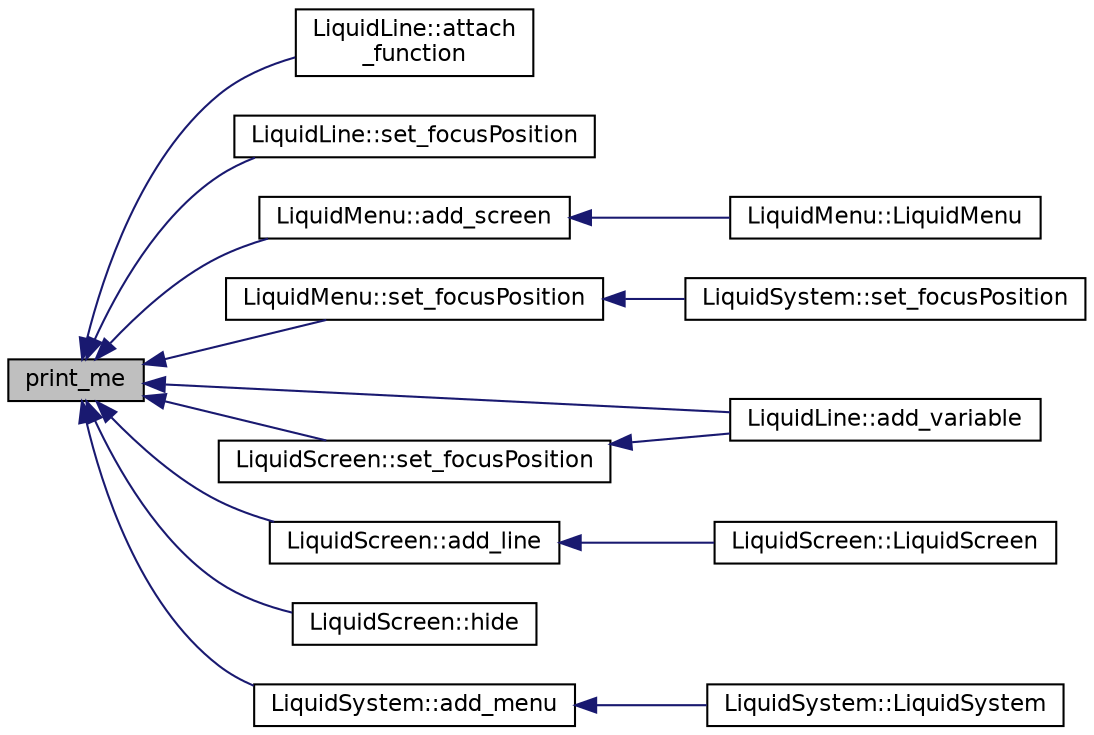 digraph "print_me"
{
  edge [fontname="Helvetica",fontsize="11",labelfontname="Helvetica",labelfontsize="11"];
  node [fontname="Helvetica",fontsize="11",shape=record];
  rankdir="LR";
  Node1 [label="print_me",height=0.2,width=0.4,color="black", fillcolor="grey75", style="filled", fontcolor="black"];
  Node1 -> Node2 [dir="back",color="midnightblue",fontsize="11",style="solid",fontname="Helvetica"];
  Node2 [label="LiquidLine::attach\l_function",height=0.2,width=0.4,color="black", fillcolor="white", style="filled",URL="$class_liquid_line.html#a0d517f28006aa523b8c8753199d0bdac",tooltip="Attaches a callback function to the line. "];
  Node1 -> Node3 [dir="back",color="midnightblue",fontsize="11",style="solid",fontname="Helvetica"];
  Node3 [label="LiquidLine::set_focusPosition",height=0.2,width=0.4,color="black", fillcolor="white", style="filled",URL="$class_liquid_line.html#a84f19c3724695929a6a6cc3ef6083865",tooltip="Configures the focus indicator position for the line. "];
  Node1 -> Node4 [dir="back",color="midnightblue",fontsize="11",style="solid",fontname="Helvetica"];
  Node4 [label="LiquidMenu::add_screen",height=0.2,width=0.4,color="black", fillcolor="white", style="filled",URL="$class_liquid_menu.html#a0f914fb4eb461b03d10fb3ce713512ec",tooltip="Adds a LiquidScreen object to the menu. "];
  Node4 -> Node5 [dir="back",color="midnightblue",fontsize="11",style="solid",fontname="Helvetica"];
  Node5 [label="LiquidMenu::LiquidMenu",height=0.2,width=0.4,color="black", fillcolor="white", style="filled",URL="$class_liquid_menu.html#af35805d052ef3f26fa722859f540b78e",tooltip="Constructor for 1 LiquidScreen object. "];
  Node1 -> Node6 [dir="back",color="midnightblue",fontsize="11",style="solid",fontname="Helvetica"];
  Node6 [label="LiquidMenu::set_focusPosition",height=0.2,width=0.4,color="black", fillcolor="white", style="filled",URL="$class_liquid_menu.html#acdce4caf01ad04fcbb8b7bbc91db98b2",tooltip="Sets the focus position for the whole menu at once. "];
  Node6 -> Node7 [dir="back",color="midnightblue",fontsize="11",style="solid",fontname="Helvetica"];
  Node7 [label="LiquidSystem::set_focusPosition",height=0.2,width=0.4,color="black", fillcolor="white", style="filled",URL="$class_liquid_system.html#af261a981d86b320ba57c392bd1b65432",tooltip="Sets the focus position for the whole menu at once. "];
  Node1 -> Node8 [dir="back",color="midnightblue",fontsize="11",style="solid",fontname="Helvetica"];
  Node8 [label="LiquidLine::add_variable",height=0.2,width=0.4,color="black", fillcolor="white", style="filled",URL="$class_liquid_line.html#a58fa9ef1d59c5cf852aa0e5d834f2365",tooltip="Adds a variable to the line. "];
  Node1 -> Node9 [dir="back",color="midnightblue",fontsize="11",style="solid",fontname="Helvetica"];
  Node9 [label="LiquidScreen::add_line",height=0.2,width=0.4,color="black", fillcolor="white", style="filled",URL="$class_liquid_screen.html#acd5dc0309e7b66b42ca558015e586905",tooltip="Adds a LiquidLine object to the screen. "];
  Node9 -> Node10 [dir="back",color="midnightblue",fontsize="11",style="solid",fontname="Helvetica"];
  Node10 [label="LiquidScreen::LiquidScreen",height=0.2,width=0.4,color="black", fillcolor="white", style="filled",URL="$class_liquid_screen.html#a28130554c21cfa4876f3bd7366c0b31b",tooltip="Constructor for 1 LiquidLine object. "];
  Node1 -> Node11 [dir="back",color="midnightblue",fontsize="11",style="solid",fontname="Helvetica"];
  Node11 [label="LiquidScreen::set_focusPosition",height=0.2,width=0.4,color="black", fillcolor="white", style="filled",URL="$class_liquid_screen.html#a6b025aaf4ba5d0749aa828a303e64415",tooltip="Sets the focus position for the whole screen at once. "];
  Node11 -> Node8 [dir="back",color="midnightblue",fontsize="11",style="solid",fontname="Helvetica"];
  Node1 -> Node12 [dir="back",color="midnightblue",fontsize="11",style="solid",fontname="Helvetica"];
  Node12 [label="LiquidScreen::hide",height=0.2,width=0.4,color="black", fillcolor="white", style="filled",URL="$class_liquid_screen.html#a99ca6b93fc5af199f50ce86421adbd49",tooltip="Hides the screen. "];
  Node1 -> Node13 [dir="back",color="midnightblue",fontsize="11",style="solid",fontname="Helvetica"];
  Node13 [label="LiquidSystem::add_menu",height=0.2,width=0.4,color="black", fillcolor="white", style="filled",URL="$class_liquid_system.html#ae43462b3beae352bdc4a3bf8032512e3",tooltip="Adds a LiquidMenu object to the menu system. "];
  Node13 -> Node14 [dir="back",color="midnightblue",fontsize="11",style="solid",fontname="Helvetica"];
  Node14 [label="LiquidSystem::LiquidSystem",height=0.2,width=0.4,color="black", fillcolor="white", style="filled",URL="$class_liquid_system.html#a40d07c7650ed405ae6efde2309de6fea",tooltip="Constructor for 2 LiquidMenu objects. "];
}
